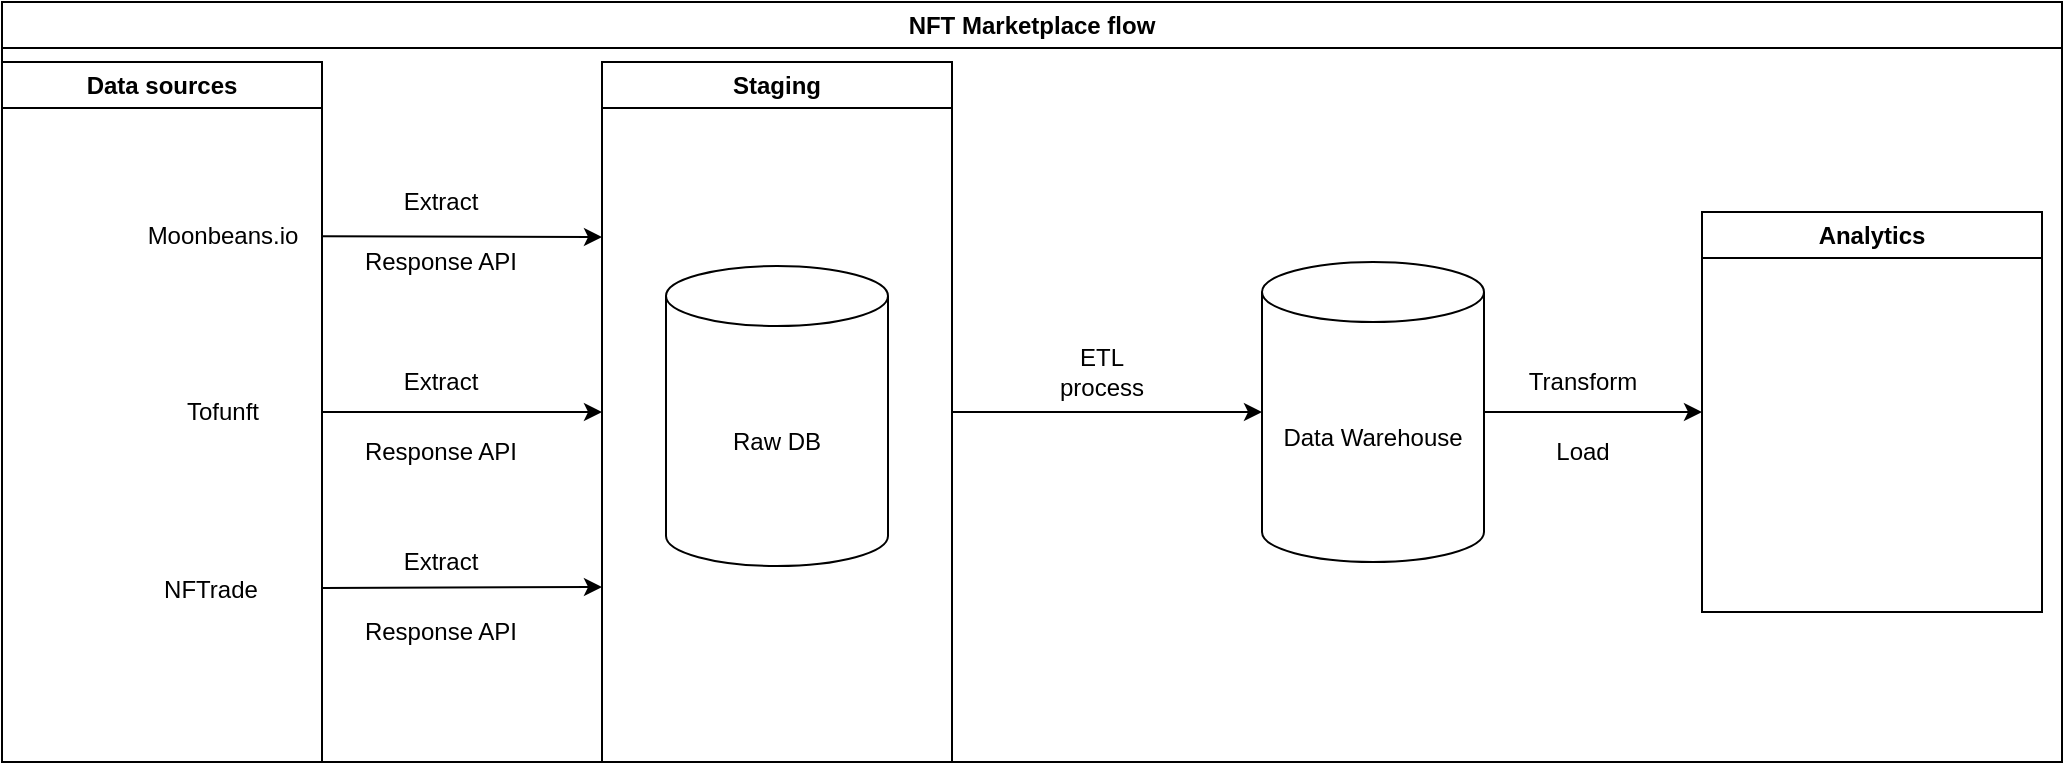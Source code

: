 <mxfile>
    <diagram id="zaUc7EDm60EPRwr9rcl4" name="Page-1">
        <mxGraphModel dx="1518" dy="1014" grid="1" gridSize="10" guides="1" tooltips="1" connect="1" arrows="1" fold="1" page="1" pageScale="1" pageWidth="850" pageHeight="1100" math="0" shadow="0">
            <root>
                <mxCell id="0"/>
                <mxCell id="1" parent="0"/>
                <mxCell id="3" value="NFT Marketplace flow" style="swimlane;whiteSpace=wrap;html=1;" parent="1" vertex="1">
                    <mxGeometry width="1030" height="380" as="geometry"/>
                </mxCell>
                <mxCell id="4" value="Data sources" style="swimlane;whiteSpace=wrap;html=1;" parent="3" vertex="1">
                    <mxGeometry y="30" width="160" height="350" as="geometry"/>
                </mxCell>
                <mxCell id="23" value="" style="shape=image;verticalLabelPosition=bottom;labelBackgroundColor=default;verticalAlign=top;aspect=fixed;imageAspect=0;image=https://moonbeans.io/images/logo/logo.png;" parent="4" vertex="1">
                    <mxGeometry x="20" y="60" width="44.72" height="50" as="geometry"/>
                </mxCell>
                <mxCell id="26" value="Moonbeans.io" style="text;html=1;align=center;verticalAlign=middle;resizable=0;points=[];autosize=1;strokeColor=none;fillColor=none;" parent="4" vertex="1">
                    <mxGeometry x="60" y="72" width="100" height="30" as="geometry"/>
                </mxCell>
                <mxCell id="27" value="" style="shape=image;verticalLabelPosition=bottom;labelBackgroundColor=default;verticalAlign=top;aspect=fixed;imageAspect=0;image=https://thecronicle.com/wp-content/uploads/2022/01/light_round.png;" parent="4" vertex="1">
                    <mxGeometry x="20" y="148" width="50" height="50" as="geometry"/>
                </mxCell>
                <mxCell id="28" value="Tofunft" style="text;html=1;align=center;verticalAlign=middle;resizable=0;points=[];autosize=1;strokeColor=none;fillColor=none;" parent="4" vertex="1">
                    <mxGeometry x="80" y="160" width="60" height="30" as="geometry"/>
                </mxCell>
                <mxCell id="29" value="" style="shape=image;verticalLabelPosition=bottom;labelBackgroundColor=default;verticalAlign=top;aspect=fixed;imageAspect=0;image=https://styles.redditmedia.com/t5_4mk0p1/styles/communityIcon_zfy3e4ecf1671.png;" parent="4" vertex="1">
                    <mxGeometry x="20.68" y="239" width="49.32" height="50" as="geometry"/>
                </mxCell>
                <mxCell id="30" value="NFTrade" style="text;html=1;align=center;verticalAlign=middle;resizable=0;points=[];autosize=1;strokeColor=none;fillColor=none;" parent="4" vertex="1">
                    <mxGeometry x="69.32" y="249" width="70" height="30" as="geometry"/>
                </mxCell>
                <mxCell id="9" value="Staging" style="swimlane;whiteSpace=wrap;html=1;" parent="3" vertex="1">
                    <mxGeometry x="300" y="30" width="175" height="350" as="geometry"/>
                </mxCell>
                <mxCell id="20" value="Raw DB" style="shape=cylinder3;whiteSpace=wrap;html=1;boundedLbl=1;backgroundOutline=1;size=15;" parent="9" vertex="1">
                    <mxGeometry x="32" y="102" width="111" height="150" as="geometry"/>
                </mxCell>
                <mxCell id="40" value="" style="shape=image;verticalLabelPosition=bottom;labelBackgroundColor=default;verticalAlign=top;aspect=fixed;imageAspect=0;image=https://upload.wikimedia.org/wikipedia/commons/thumb/2/29/Postgresql_elephant.svg/640px-Postgresql_elephant.svg.png;" parent="9" vertex="1">
                    <mxGeometry x="67.63" y="260" width="39.74" height="41" as="geometry"/>
                </mxCell>
                <mxCell id="31" style="edgeStyle=none;html=1;entryX=0;entryY=0.25;entryDx=0;entryDy=0;" parent="3" source="26" target="9" edge="1">
                    <mxGeometry relative="1" as="geometry"/>
                </mxCell>
                <mxCell id="32" value="Extract" style="text;html=1;align=center;verticalAlign=middle;resizable=0;points=[];autosize=1;strokeColor=none;fillColor=none;" parent="3" vertex="1">
                    <mxGeometry x="189" y="85" width="60" height="30" as="geometry"/>
                </mxCell>
                <mxCell id="34" style="edgeStyle=none;html=1;entryX=0;entryY=0.5;entryDx=0;entryDy=0;exitX=1;exitY=0.5;exitDx=0;exitDy=0;" parent="3" source="4" target="9" edge="1">
                    <mxGeometry relative="1" as="geometry"/>
                </mxCell>
                <mxCell id="35" style="edgeStyle=none;html=1;entryX=0;entryY=0.75;entryDx=0;entryDy=0;" parent="3" target="9" edge="1">
                    <mxGeometry relative="1" as="geometry">
                        <mxPoint x="160" y="293" as="sourcePoint"/>
                    </mxGeometry>
                </mxCell>
                <mxCell id="38" value="Response API" style="text;html=1;align=center;verticalAlign=middle;resizable=0;points=[];autosize=1;strokeColor=none;fillColor=none;" parent="3" vertex="1">
                    <mxGeometry x="169" y="210" width="100" height="30" as="geometry"/>
                </mxCell>
                <mxCell id="39" value="Response API" style="text;html=1;align=center;verticalAlign=middle;resizable=0;points=[];autosize=1;strokeColor=none;fillColor=none;" parent="3" vertex="1">
                    <mxGeometry x="169" y="300" width="100" height="30" as="geometry"/>
                </mxCell>
                <mxCell id="33" value="Response API" style="text;html=1;align=center;verticalAlign=middle;resizable=0;points=[];autosize=1;strokeColor=none;fillColor=none;" parent="3" vertex="1">
                    <mxGeometry x="169" y="115" width="100" height="30" as="geometry"/>
                </mxCell>
                <mxCell id="52" value="" style="shape=image;verticalLabelPosition=bottom;labelBackgroundColor=default;verticalAlign=top;aspect=fixed;imageAspect=0;image=https://o.remove.bg/downloads/58e9af4a-86fa-42e4-a72d-346ccbcf14ba/518-5188627_apache-airflow-documentation-airflow-documentation-apache-airflow-logo-removebg-preview.png;" parent="3" vertex="1">
                    <mxGeometry x="249" y="90" width="22.37" height="20" as="geometry"/>
                </mxCell>
                <mxCell id="60" value="ETL process" style="text;html=1;strokeColor=none;fillColor=none;align=center;verticalAlign=middle;whiteSpace=wrap;rounded=0;" parent="3" vertex="1">
                    <mxGeometry x="520" y="170" width="60" height="30" as="geometry"/>
                </mxCell>
                <mxCell id="61" value="" style="shape=image;verticalLabelPosition=bottom;labelBackgroundColor=default;verticalAlign=top;aspect=fixed;imageAspect=0;image=https://o.remove.bg/downloads/58e9af4a-86fa-42e4-a72d-346ccbcf14ba/518-5188627_apache-airflow-documentation-airflow-documentation-apache-airflow-logo-removebg-preview.png;" parent="3" vertex="1">
                    <mxGeometry x="580" y="175" width="22.37" height="20" as="geometry"/>
                </mxCell>
                <mxCell id="85" style="edgeStyle=none;html=1;exitX=1;exitY=0.5;exitDx=0;exitDy=0;exitPerimeter=0;entryX=0;entryY=0.5;entryDx=0;entryDy=0;" parent="3" source="77" target="80" edge="1">
                    <mxGeometry relative="1" as="geometry"/>
                </mxCell>
                <mxCell id="77" value="Data Warehouse" style="shape=cylinder3;whiteSpace=wrap;html=1;boundedLbl=1;backgroundOutline=1;size=15;" parent="3" vertex="1">
                    <mxGeometry x="630" y="130" width="111" height="150" as="geometry"/>
                </mxCell>
                <mxCell id="59" style="edgeStyle=none;html=1;exitX=1;exitY=0.5;exitDx=0;exitDy=0;entryX=0;entryY=0.5;entryDx=0;entryDy=0;entryPerimeter=0;" parent="3" source="9" target="77" edge="1">
                    <mxGeometry relative="1" as="geometry">
                        <mxPoint x="619.0" y="205" as="targetPoint"/>
                    </mxGeometry>
                </mxCell>
                <mxCell id="80" value="Analytics" style="swimlane;whiteSpace=wrap;html=1;" parent="3" vertex="1">
                    <mxGeometry x="850" y="105" width="170" height="200" as="geometry"/>
                </mxCell>
                <mxCell id="89" value="" style="shape=image;verticalLabelPosition=bottom;labelBackgroundColor=default;verticalAlign=top;aspect=fixed;imageAspect=0;image=https://www.nicepng.com/png/full/269-2693339_data-flowing-into-superset-superset-logo-apache-superset.png;" parent="80" vertex="1">
                    <mxGeometry x="24.54" y="50" width="120.93" height="20" as="geometry"/>
                </mxCell>
                <mxCell id="90" value="" style="shape=image;verticalLabelPosition=bottom;labelBackgroundColor=default;verticalAlign=top;aspect=fixed;imageAspect=0;image=https://pei.com/wp-content/uploads/2016/08/maxresdefaultreduced.jpg;" parent="80" vertex="1">
                    <mxGeometry x="24.54" y="115" width="128.08" height="50" as="geometry"/>
                </mxCell>
                <mxCell id="83" value="Load" style="text;html=1;align=center;verticalAlign=middle;resizable=0;points=[];autosize=1;strokeColor=none;fillColor=none;" parent="3" vertex="1">
                    <mxGeometry x="765" y="210" width="50" height="30" as="geometry"/>
                </mxCell>
                <mxCell id="36" value="Extract" style="text;html=1;align=center;verticalAlign=middle;resizable=0;points=[];autosize=1;strokeColor=none;fillColor=none;" parent="1" vertex="1">
                    <mxGeometry x="189" y="175" width="60" height="30" as="geometry"/>
                </mxCell>
                <mxCell id="37" value="Extract" style="text;html=1;align=center;verticalAlign=middle;resizable=0;points=[];autosize=1;strokeColor=none;fillColor=none;" parent="1" vertex="1">
                    <mxGeometry x="189" y="265" width="60" height="30" as="geometry"/>
                </mxCell>
                <mxCell id="53" value="" style="shape=image;verticalLabelPosition=bottom;labelBackgroundColor=default;verticalAlign=top;aspect=fixed;imageAspect=0;image=https://o.remove.bg/downloads/58e9af4a-86fa-42e4-a72d-346ccbcf14ba/518-5188627_apache-airflow-documentation-airflow-documentation-apache-airflow-logo-removebg-preview.png;" parent="1" vertex="1">
                    <mxGeometry x="250" y="177" width="22.37" height="20" as="geometry"/>
                </mxCell>
                <mxCell id="54" value="" style="shape=image;verticalLabelPosition=bottom;labelBackgroundColor=default;verticalAlign=top;aspect=fixed;imageAspect=0;image=https://o.remove.bg/downloads/58e9af4a-86fa-42e4-a72d-346ccbcf14ba/518-5188627_apache-airflow-documentation-airflow-documentation-apache-airflow-logo-removebg-preview.png;" parent="1" vertex="1">
                    <mxGeometry x="250" y="269" width="22.37" height="20" as="geometry"/>
                </mxCell>
                <mxCell id="79" value="" style="shape=image;verticalLabelPosition=bottom;labelBackgroundColor=default;verticalAlign=top;aspect=fixed;imageAspect=0;image=https://upload.wikimedia.org/wikipedia/commons/thumb/2/29/Postgresql_elephant.svg/640px-Postgresql_elephant.svg.png;" parent="1" vertex="1">
                    <mxGeometry x="667.63" y="291" width="39.74" height="41" as="geometry"/>
                </mxCell>
                <mxCell id="82" value="Transform" style="text;html=1;align=center;verticalAlign=middle;resizable=0;points=[];autosize=1;strokeColor=none;fillColor=none;" parent="1" vertex="1">
                    <mxGeometry x="750" y="175" width="80" height="30" as="geometry"/>
                </mxCell>
            </root>
        </mxGraphModel>
    </diagram>
</mxfile>